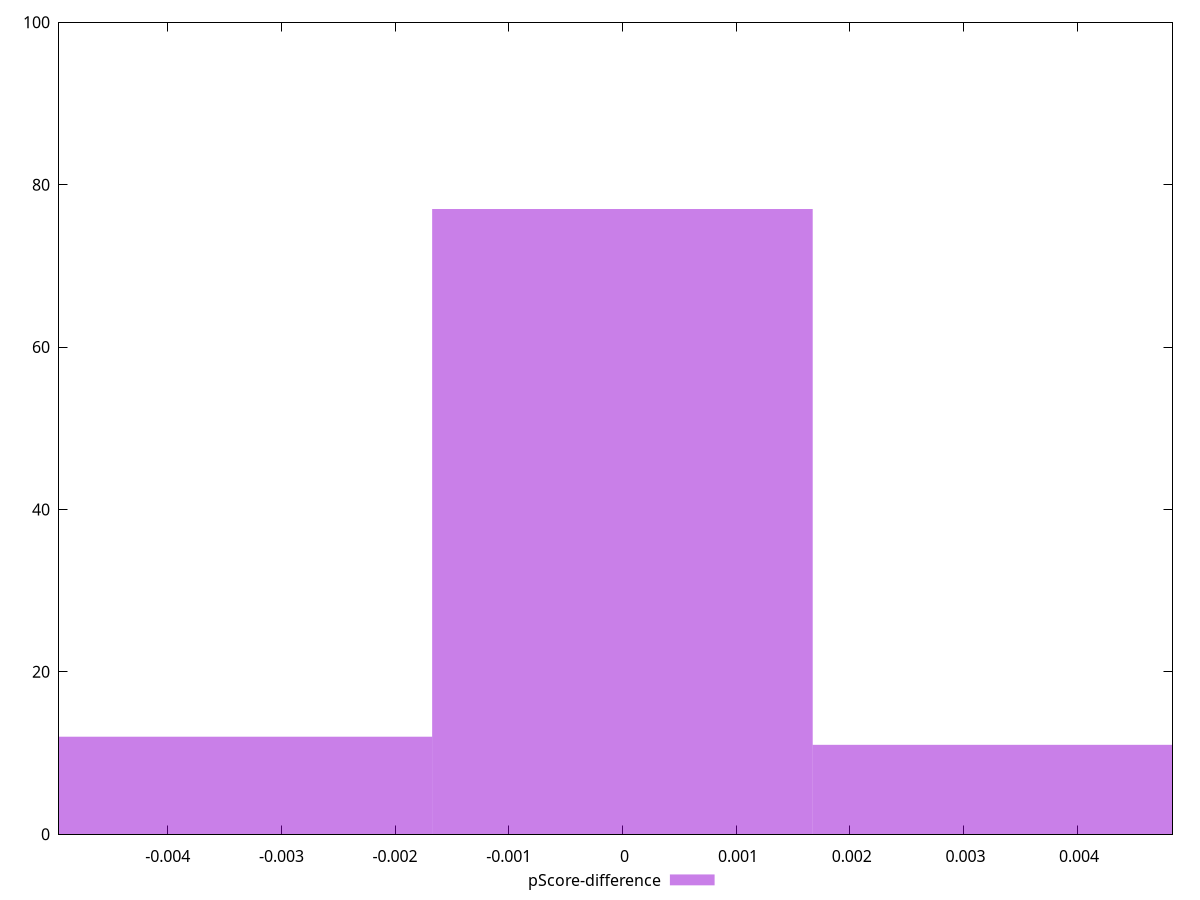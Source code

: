 reset

$pScoreDifference <<EOF
0.0033478955646511713 11
-0.0033478955646511713 12
0 77
EOF

set key outside below
set boxwidth 0.0033478955646511713
set xrange [-0.004956666628519679:0.004839166800181149]
set yrange [0:100]
set trange [0:100]
set style fill transparent solid 0.5 noborder
set terminal svg size 640, 490 enhanced background rgb 'white'
set output "report_00017_2021-02-10T15-08-03.406Z/uses-rel-preconnect/samples/pages+cached+noadtech+nomedia/pScore-difference/histogram.svg"

plot $pScoreDifference title "pScore-difference" with boxes

reset
